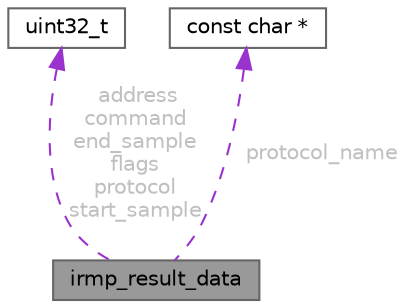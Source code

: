 digraph "irmp_result_data"
{
 // LATEX_PDF_SIZE
  bgcolor="transparent";
  edge [fontname=Helvetica,fontsize=10,labelfontname=Helvetica,labelfontsize=10];
  node [fontname=Helvetica,fontsize=10,shape=box,height=0.2,width=0.4];
  Node1 [id="Node000001",label="irmp_result_data",height=0.2,width=0.4,color="gray40", fillcolor="grey60", style="filled", fontcolor="black",tooltip="IR decoder result data at the library's public API."];
  Node2 -> Node1 [id="edge1_Node000001_Node000002",dir="back",color="darkorchid3",style="dashed",tooltip=" ",label=" address\ncommand\nend_sample\nflags\nprotocol\nstart_sample",fontcolor="grey" ];
  Node2 [id="Node000002",label="uint32_t",height=0.2,width=0.4,color="gray40", fillcolor="white", style="filled",tooltip=" "];
  Node3 -> Node1 [id="edge2_Node000001_Node000003",dir="back",color="darkorchid3",style="dashed",tooltip=" ",label=" protocol_name",fontcolor="grey" ];
  Node3 [id="Node000003",label="const char *",height=0.2,width=0.4,color="gray40", fillcolor="white", style="filled",tooltip=" "];
}
